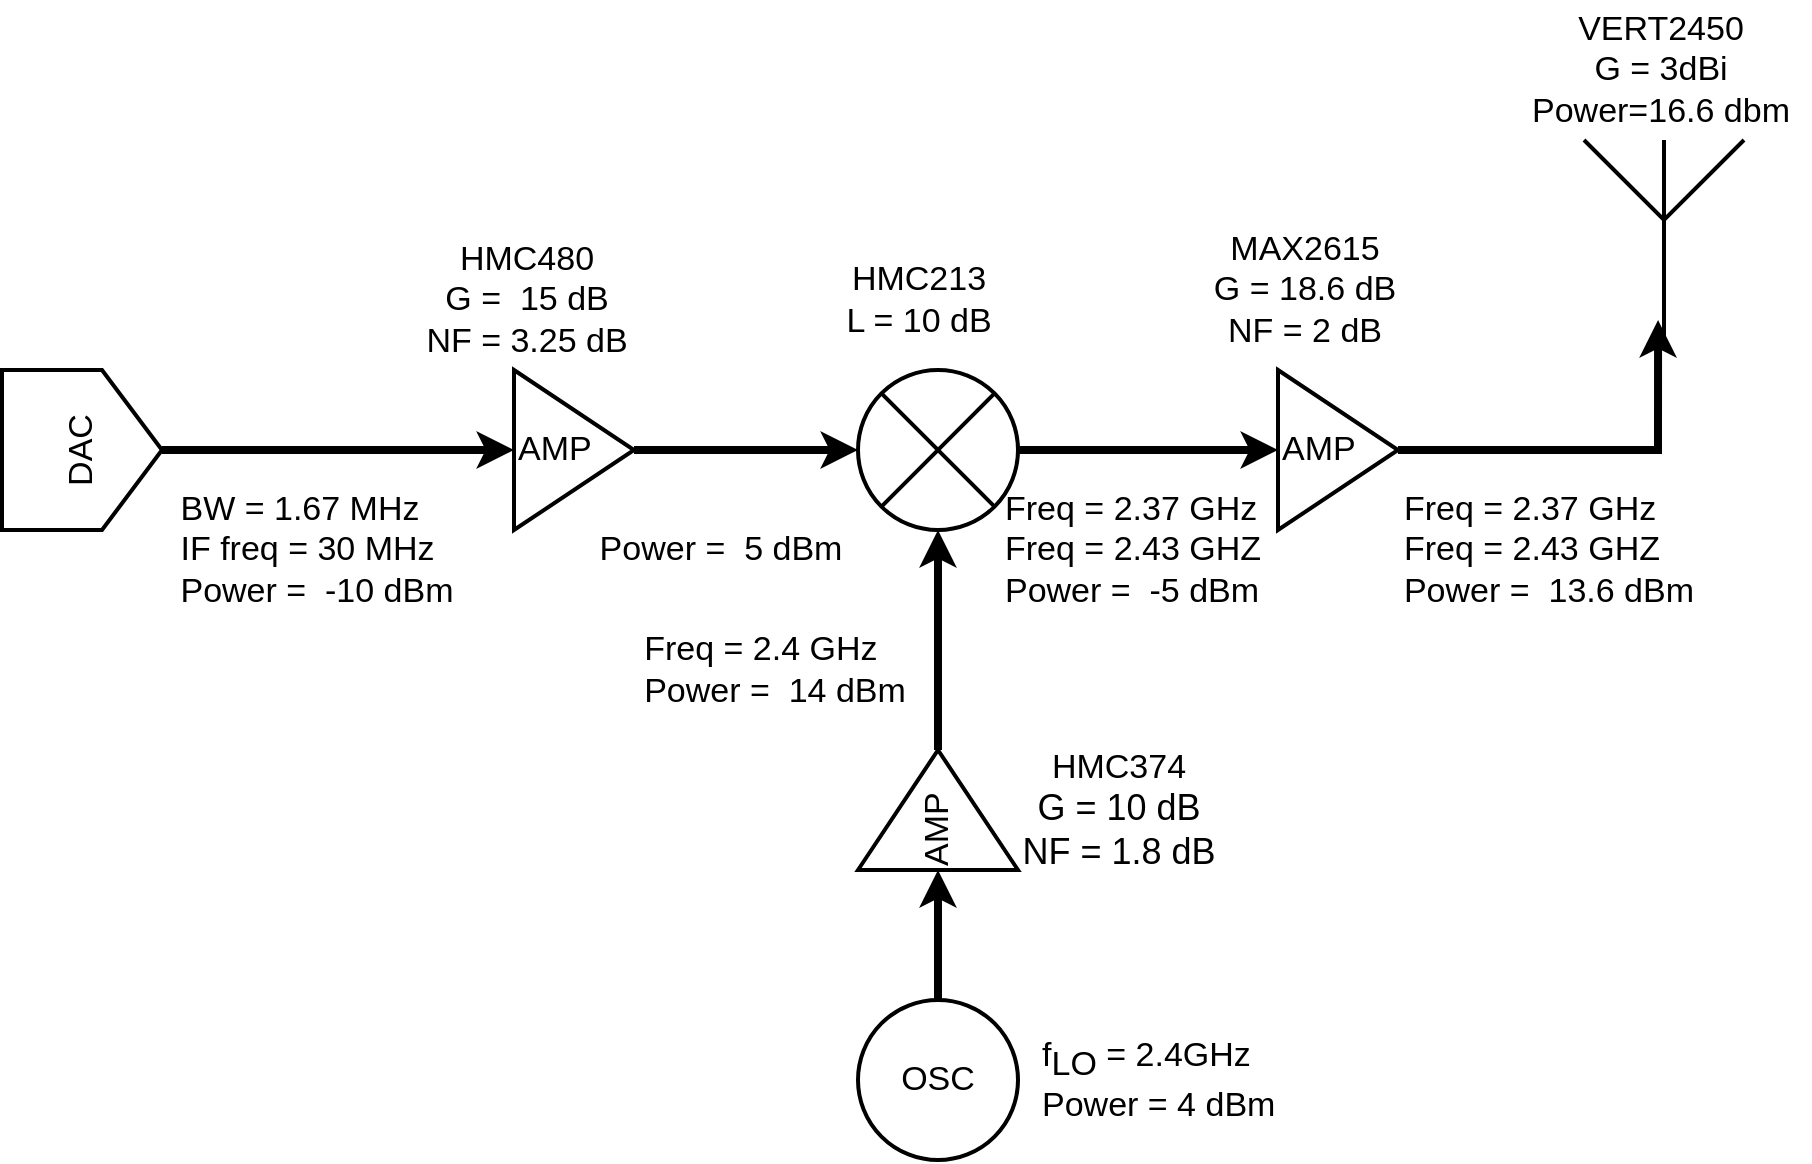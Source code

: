 <mxfile version="22.0.8" type="github">
  <diagram name="Page-1" id="CUCDwR9WcQfr5-6zFDVO">
    <mxGraphModel dx="1961" dy="729" grid="1" gridSize="10" guides="1" tooltips="1" connect="1" arrows="1" fold="1" page="1" pageScale="1" pageWidth="827" pageHeight="1169" math="0" shadow="0">
      <root>
        <mxCell id="0" />
        <mxCell id="1" parent="0" />
        <mxCell id="jrZ9ld4mW0Ml7d3sND3q-13" style="edgeStyle=orthogonalEdgeStyle;rounded=0;orthogonalLoop=1;jettySize=auto;html=1;exitX=1;exitY=0.5;exitDx=0;exitDy=0;strokeWidth=4;fontSize=17;" parent="1" source="jrZ9ld4mW0Ml7d3sND3q-2" target="jrZ9ld4mW0Ml7d3sND3q-3" edge="1">
          <mxGeometry relative="1" as="geometry" />
        </mxCell>
        <mxCell id="jrZ9ld4mW0Ml7d3sND3q-2" value="AMP" style="triangle;whiteSpace=wrap;html=1;strokeWidth=2;fontSize=17;align=left;" parent="1" vertex="1">
          <mxGeometry x="-160" y="410" width="60" height="80" as="geometry" />
        </mxCell>
        <mxCell id="jrZ9ld4mW0Ml7d3sND3q-14" style="edgeStyle=orthogonalEdgeStyle;rounded=0;orthogonalLoop=1;jettySize=auto;html=1;exitX=1;exitY=0.5;exitDx=0;exitDy=0;entryX=0;entryY=0.5;entryDx=0;entryDy=0;strokeWidth=4;fontSize=17;" parent="1" source="jrZ9ld4mW0Ml7d3sND3q-3" target="jrZ9ld4mW0Ml7d3sND3q-6" edge="1">
          <mxGeometry relative="1" as="geometry" />
        </mxCell>
        <mxCell id="jrZ9ld4mW0Ml7d3sND3q-3" value="" style="shape=sumEllipse;perimeter=ellipsePerimeter;whiteSpace=wrap;html=1;backgroundOutline=1;strokeWidth=2;fontSize=17;" parent="1" vertex="1">
          <mxGeometry x="12" y="410" width="80" height="80" as="geometry" />
        </mxCell>
        <mxCell id="jrZ9ld4mW0Ml7d3sND3q-17" style="edgeStyle=orthogonalEdgeStyle;rounded=0;orthogonalLoop=1;jettySize=auto;html=1;exitX=1;exitY=0.5;exitDx=0;exitDy=0;entryX=0.5;entryY=1;entryDx=0;entryDy=0;strokeWidth=4;fontSize=17;" parent="1" source="jrZ9ld4mW0Ml7d3sND3q-4" target="jrZ9ld4mW0Ml7d3sND3q-3" edge="1">
          <mxGeometry relative="1" as="geometry" />
        </mxCell>
        <mxCell id="jrZ9ld4mW0Ml7d3sND3q-4" value="AMP" style="triangle;whiteSpace=wrap;html=1;rotation=-90;strokeWidth=2;fontSize=17;align=left;" parent="1" vertex="1">
          <mxGeometry x="22" y="590" width="60" height="80" as="geometry" />
        </mxCell>
        <mxCell id="jrZ9ld4mW0Ml7d3sND3q-16" style="edgeStyle=orthogonalEdgeStyle;rounded=0;orthogonalLoop=1;jettySize=auto;html=1;exitX=0.5;exitY=0;exitDx=0;exitDy=0;entryX=0;entryY=0.5;entryDx=0;entryDy=0;strokeWidth=4;fontSize=17;" parent="1" source="jrZ9ld4mW0Ml7d3sND3q-5" target="jrZ9ld4mW0Ml7d3sND3q-4" edge="1">
          <mxGeometry relative="1" as="geometry" />
        </mxCell>
        <mxCell id="jrZ9ld4mW0Ml7d3sND3q-5" value="&lt;font style=&quot;font-size: 17px;&quot;&gt;OSC&lt;/font&gt;" style="ellipse;whiteSpace=wrap;html=1;aspect=fixed;strokeWidth=2;fontSize=17;" parent="1" vertex="1">
          <mxGeometry x="12" y="725" width="80" height="80" as="geometry" />
        </mxCell>
        <mxCell id="jrZ9ld4mW0Ml7d3sND3q-15" style="edgeStyle=orthogonalEdgeStyle;rounded=0;orthogonalLoop=1;jettySize=auto;html=1;exitX=1;exitY=0.5;exitDx=0;exitDy=0;entryX=0.463;entryY=0.9;entryDx=0;entryDy=0;strokeWidth=4;fontSize=17;entryPerimeter=0;" parent="1" source="jrZ9ld4mW0Ml7d3sND3q-6" target="jrZ9ld4mW0Ml7d3sND3q-8" edge="1">
          <mxGeometry relative="1" as="geometry">
            <mxPoint x="450" y="450" as="targetPoint" />
          </mxGeometry>
        </mxCell>
        <mxCell id="jrZ9ld4mW0Ml7d3sND3q-6" value="AMP" style="triangle;whiteSpace=wrap;html=1;strokeWidth=2;fontSize=17;align=left;" parent="1" vertex="1">
          <mxGeometry x="222" y="410" width="60" height="80" as="geometry" />
        </mxCell>
        <mxCell id="jrZ9ld4mW0Ml7d3sND3q-8" value="" style="verticalLabelPosition=bottom;shadow=0;dashed=0;align=center;html=1;verticalAlign=top;shape=mxgraph.electrical.radio.aerial_-_antenna_1;strokeWidth=2;fontSize=17;" parent="1" vertex="1">
          <mxGeometry x="375" y="295" width="80" height="100" as="geometry" />
        </mxCell>
        <mxCell id="q6qFZlMHjFmC30Wu0yNL-12" style="edgeStyle=orthogonalEdgeStyle;rounded=0;orthogonalLoop=1;jettySize=auto;html=1;exitX=0.5;exitY=1;exitDx=0;exitDy=0;strokeWidth=4;fontSize=17;entryX=0;entryY=0.5;entryDx=0;entryDy=0;" edge="1" parent="1" source="jrZ9ld4mW0Ml7d3sND3q-19" target="jrZ9ld4mW0Ml7d3sND3q-2">
          <mxGeometry relative="1" as="geometry">
            <mxPoint x="-310" y="450" as="targetPoint" />
          </mxGeometry>
        </mxCell>
        <mxCell id="jrZ9ld4mW0Ml7d3sND3q-19" value="&lt;font style=&quot;font-size: 17px;&quot;&gt;DAC&lt;/font&gt;" style="shape=offPageConnector;whiteSpace=wrap;html=1;rotation=-90;strokeWidth=2;horizontal=1;verticalAlign=middle;fontSize=17;" parent="1" vertex="1">
          <mxGeometry x="-416" y="410" width="80" height="80" as="geometry" />
        </mxCell>
        <mxCell id="jrZ9ld4mW0Ml7d3sND3q-22" value="&lt;font style=&quot;font-size: 17px;&quot;&gt;f&lt;sub style=&quot;font-size: 17px;&quot;&gt;LO&lt;/sub&gt; = 2.4GHz&lt;br&gt;Power = 4 dBm&lt;br&gt;&lt;/font&gt;" style="text;html=1;align=left;verticalAlign=middle;resizable=0;points=[];autosize=1;strokeColor=none;fillColor=none;fontSize=17;" parent="1" vertex="1">
          <mxGeometry x="102" y="735" width="140" height="60" as="geometry" />
        </mxCell>
        <mxCell id="q6qFZlMHjFmC30Wu0yNL-1" value="&lt;div style=&quot;text-align: left; font-size: 17px;&quot;&gt;&lt;span style=&quot;background-color: initial; font-size: 17px;&quot;&gt;&lt;font style=&quot;font-size: 17px;&quot;&gt;BW = 1.67 MHz&lt;/font&gt;&lt;/span&gt;&lt;/div&gt;&lt;div style=&quot;text-align: left; font-size: 17px;&quot;&gt;&lt;span style=&quot;background-color: initial; font-size: 17px;&quot;&gt;&lt;font style=&quot;font-size: 17px;&quot;&gt;IF freq = 30 MHz&lt;/font&gt;&lt;/span&gt;&lt;/div&gt;&lt;div style=&quot;text-align: left; font-size: 17px;&quot;&gt;&lt;span style=&quot;background-color: initial; font-size: 17px;&quot;&gt;&lt;font style=&quot;font-size: 17px;&quot;&gt;Power =&amp;nbsp; -10 dBm&lt;/font&gt;&lt;/span&gt;&lt;/div&gt;" style="text;html=1;align=center;verticalAlign=middle;resizable=0;points=[];autosize=1;strokeColor=none;fillColor=none;fontSize=17;" vertex="1" parent="1">
          <mxGeometry x="-339" y="465" width="160" height="70" as="geometry" />
        </mxCell>
        <mxCell id="q6qFZlMHjFmC30Wu0yNL-4" value="&lt;div style=&quot;text-align: left; font-size: 17px;&quot;&gt;&lt;span style=&quot;background-color: initial; font-size: 17px;&quot;&gt;Freq = 2.37 GHz&lt;/span&gt;&lt;/div&gt;&lt;div style=&quot;text-align: left; font-size: 17px;&quot;&gt;&lt;span style=&quot;background-color: initial; font-size: 17px;&quot;&gt;Freq = 2.43 GHZ&lt;/span&gt;&lt;/div&gt;&lt;div style=&quot;text-align: left; font-size: 17px;&quot;&gt;&lt;span style=&quot;background-color: initial; font-size: 17px;&quot;&gt;&lt;font style=&quot;font-size: 17px;&quot;&gt;Power =&amp;nbsp; -5 dBm&lt;/font&gt;&lt;/span&gt;&lt;/div&gt;" style="text;html=1;align=center;verticalAlign=middle;resizable=0;points=[];autosize=1;strokeColor=none;fillColor=none;fontSize=17;" vertex="1" parent="1">
          <mxGeometry x="74" y="465" width="150" height="70" as="geometry" />
        </mxCell>
        <mxCell id="q6qFZlMHjFmC30Wu0yNL-5" value="HMC374&lt;br style=&quot;border-color: var(--border-color); font-size: 18px;&quot;&gt;&lt;span style=&quot;font-size: 18px;&quot;&gt;G = 10 dB&lt;/span&gt;&lt;br style=&quot;border-color: var(--border-color); font-size: 18px;&quot;&gt;&lt;span style=&quot;font-size: 18px;&quot;&gt;NF = 1.8 dB&lt;/span&gt;" style="text;html=1;align=center;verticalAlign=middle;resizable=0;points=[];autosize=1;strokeColor=none;fillColor=none;fontSize=17;" vertex="1" parent="1">
          <mxGeometry x="82" y="590" width="120" height="80" as="geometry" />
        </mxCell>
        <mxCell id="q6qFZlMHjFmC30Wu0yNL-6" value="MAX2615&lt;br style=&quot;font-size: 17px;&quot;&gt;G = 18.6 dB&lt;br style=&quot;font-size: 17px;&quot;&gt;NF = 2 dB" style="text;html=1;align=center;verticalAlign=middle;resizable=0;points=[];autosize=1;strokeColor=none;fillColor=none;fontSize=17;" vertex="1" parent="1">
          <mxGeometry x="180" y="335" width="110" height="70" as="geometry" />
        </mxCell>
        <mxCell id="q6qFZlMHjFmC30Wu0yNL-8" value="&lt;font style=&quot;font-size: 17px;&quot;&gt;VERT2450&lt;br style=&quot;font-size: 17px;&quot;&gt;G = 3dBi&lt;br&gt;Power=16.6 dbm&lt;br&gt;&lt;/font&gt;" style="text;html=1;align=center;verticalAlign=middle;resizable=0;points=[];autosize=1;strokeColor=none;fillColor=none;fontSize=17;" vertex="1" parent="1">
          <mxGeometry x="338" y="225" width="150" height="70" as="geometry" />
        </mxCell>
        <mxCell id="q6qFZlMHjFmC30Wu0yNL-9" value="&lt;font style=&quot;font-size: 17px;&quot;&gt;HMC213&lt;br style=&quot;font-size: 17px;&quot;&gt;L = 10 dB&lt;br style=&quot;font-size: 17px;&quot;&gt;&lt;/font&gt;" style="text;html=1;align=center;verticalAlign=middle;resizable=0;points=[];autosize=1;strokeColor=none;fillColor=none;fontSize=17;" vertex="1" parent="1">
          <mxGeometry x="-8" y="350" width="100" height="50" as="geometry" />
        </mxCell>
        <mxCell id="q6qFZlMHjFmC30Wu0yNL-10" value="HMC480&lt;br style=&quot;font-size: 17px;&quot;&gt;G =&amp;nbsp; 15 dB&lt;br style=&quot;font-size: 17px;&quot;&gt;NF = 3.25 dB" style="text;html=1;align=center;verticalAlign=middle;resizable=0;points=[];autosize=1;strokeColor=none;fillColor=none;fontSize=17;" vertex="1" parent="1">
          <mxGeometry x="-214" y="340" width="120" height="70" as="geometry" />
        </mxCell>
        <mxCell id="q6qFZlMHjFmC30Wu0yNL-15" value="&lt;div style=&quot;text-align: left; font-size: 17px;&quot;&gt;&lt;span style=&quot;background-color: initial; font-size: 17px;&quot;&gt;Power =&amp;nbsp; 5 dBm&lt;/span&gt;&lt;br style=&quot;font-size: 17px;&quot;&gt;&lt;/div&gt;" style="text;html=1;align=center;verticalAlign=middle;resizable=0;points=[];autosize=1;strokeColor=none;fillColor=none;fontSize=17;" vertex="1" parent="1">
          <mxGeometry x="-127" y="485" width="140" height="30" as="geometry" />
        </mxCell>
        <mxCell id="q6qFZlMHjFmC30Wu0yNL-17" value="&lt;div style=&quot;text-align: left; font-size: 17px;&quot;&gt;&lt;span style=&quot;background-color: initial; font-size: 17px;&quot;&gt;Freq = 2.37 GHz&lt;/span&gt;&lt;/div&gt;&lt;div style=&quot;text-align: left; font-size: 17px;&quot;&gt;&lt;span style=&quot;background-color: initial; font-size: 17px;&quot;&gt;Freq = 2.43 GHZ&lt;/span&gt;&lt;/div&gt;&lt;div style=&quot;text-align: left; font-size: 17px;&quot;&gt;&lt;span style=&quot;background-color: initial; font-size: 17px;&quot;&gt;&lt;font style=&quot;font-size: 17px;&quot;&gt;Power =&amp;nbsp; 13.6 dBm&lt;/font&gt;&lt;/span&gt;&lt;/div&gt;" style="text;html=1;align=center;verticalAlign=middle;resizable=0;points=[];autosize=1;strokeColor=none;fillColor=none;fontSize=17;" vertex="1" parent="1">
          <mxGeometry x="272" y="465" width="170" height="70" as="geometry" />
        </mxCell>
        <mxCell id="q6qFZlMHjFmC30Wu0yNL-18" value="&lt;div style=&quot;text-align: left; font-size: 17px;&quot;&gt;&lt;span style=&quot;background-color: initial; font-size: 17px;&quot;&gt;Freq = 2.4 GHz&lt;/span&gt;&lt;/div&gt;&lt;div style=&quot;text-align: left; font-size: 17px;&quot;&gt;&lt;span style=&quot;background-color: initial; font-size: 17px;&quot;&gt;Power =&amp;nbsp; 14 dBm&lt;/span&gt;&lt;br style=&quot;font-size: 17px;&quot;&gt;&lt;/div&gt;" style="text;html=1;align=center;verticalAlign=middle;resizable=0;points=[];autosize=1;strokeColor=none;fillColor=none;fontSize=17;" vertex="1" parent="1">
          <mxGeometry x="-105" y="535" width="150" height="50" as="geometry" />
        </mxCell>
      </root>
    </mxGraphModel>
  </diagram>
</mxfile>
